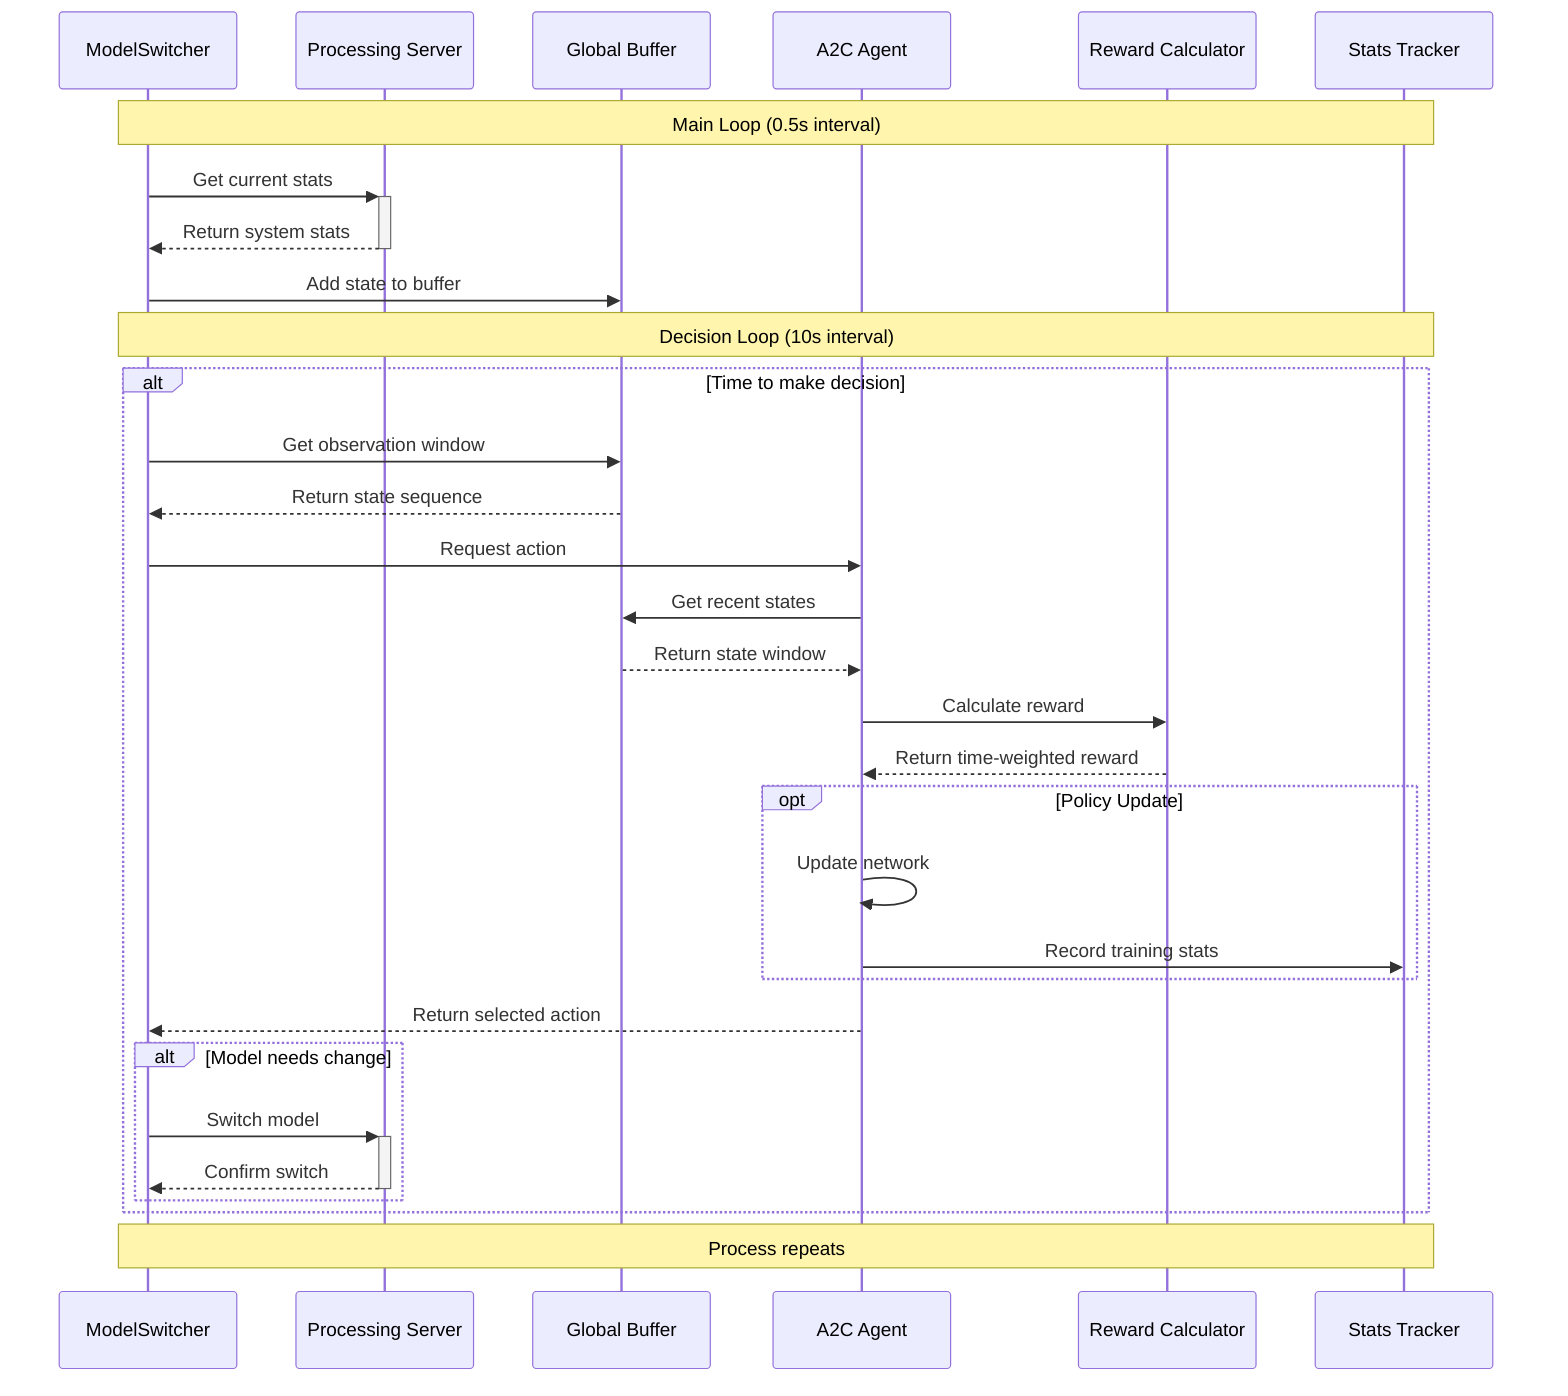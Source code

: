 sequenceDiagram
    participant MS as ModelSwitcher
    participant PS as Processing Server
    participant GB as Global Buffer
    participant Agent as A2C Agent
    participant RC as Reward Calculator
    participant ST as Stats Tracker
    
    Note over MS,ST: Main Loop (0.5s interval)
    
    MS->>+PS: Get current stats
    PS-->>-MS: Return system stats
    MS->>GB: Add state to buffer
    
    Note over MS,ST: Decision Loop (10s interval)
    
    alt Time to make decision
        MS->>GB: Get observation window
        GB-->>MS: Return state sequence
        MS->>Agent: Request action
        
        Agent->>GB: Get recent states
        GB-->>Agent: Return state window
        Agent->>RC: Calculate reward
        RC-->>Agent: Return time-weighted reward
        
        opt Policy Update
            Agent->>Agent: Update network
            Agent->>ST: Record training stats
        end
        
        Agent-->>MS: Return selected action
        
        alt Model needs change
            MS->>+PS: Switch model
            PS-->>-MS: Confirm switch
        end
    end
    
    Note over MS,ST: Process repeats